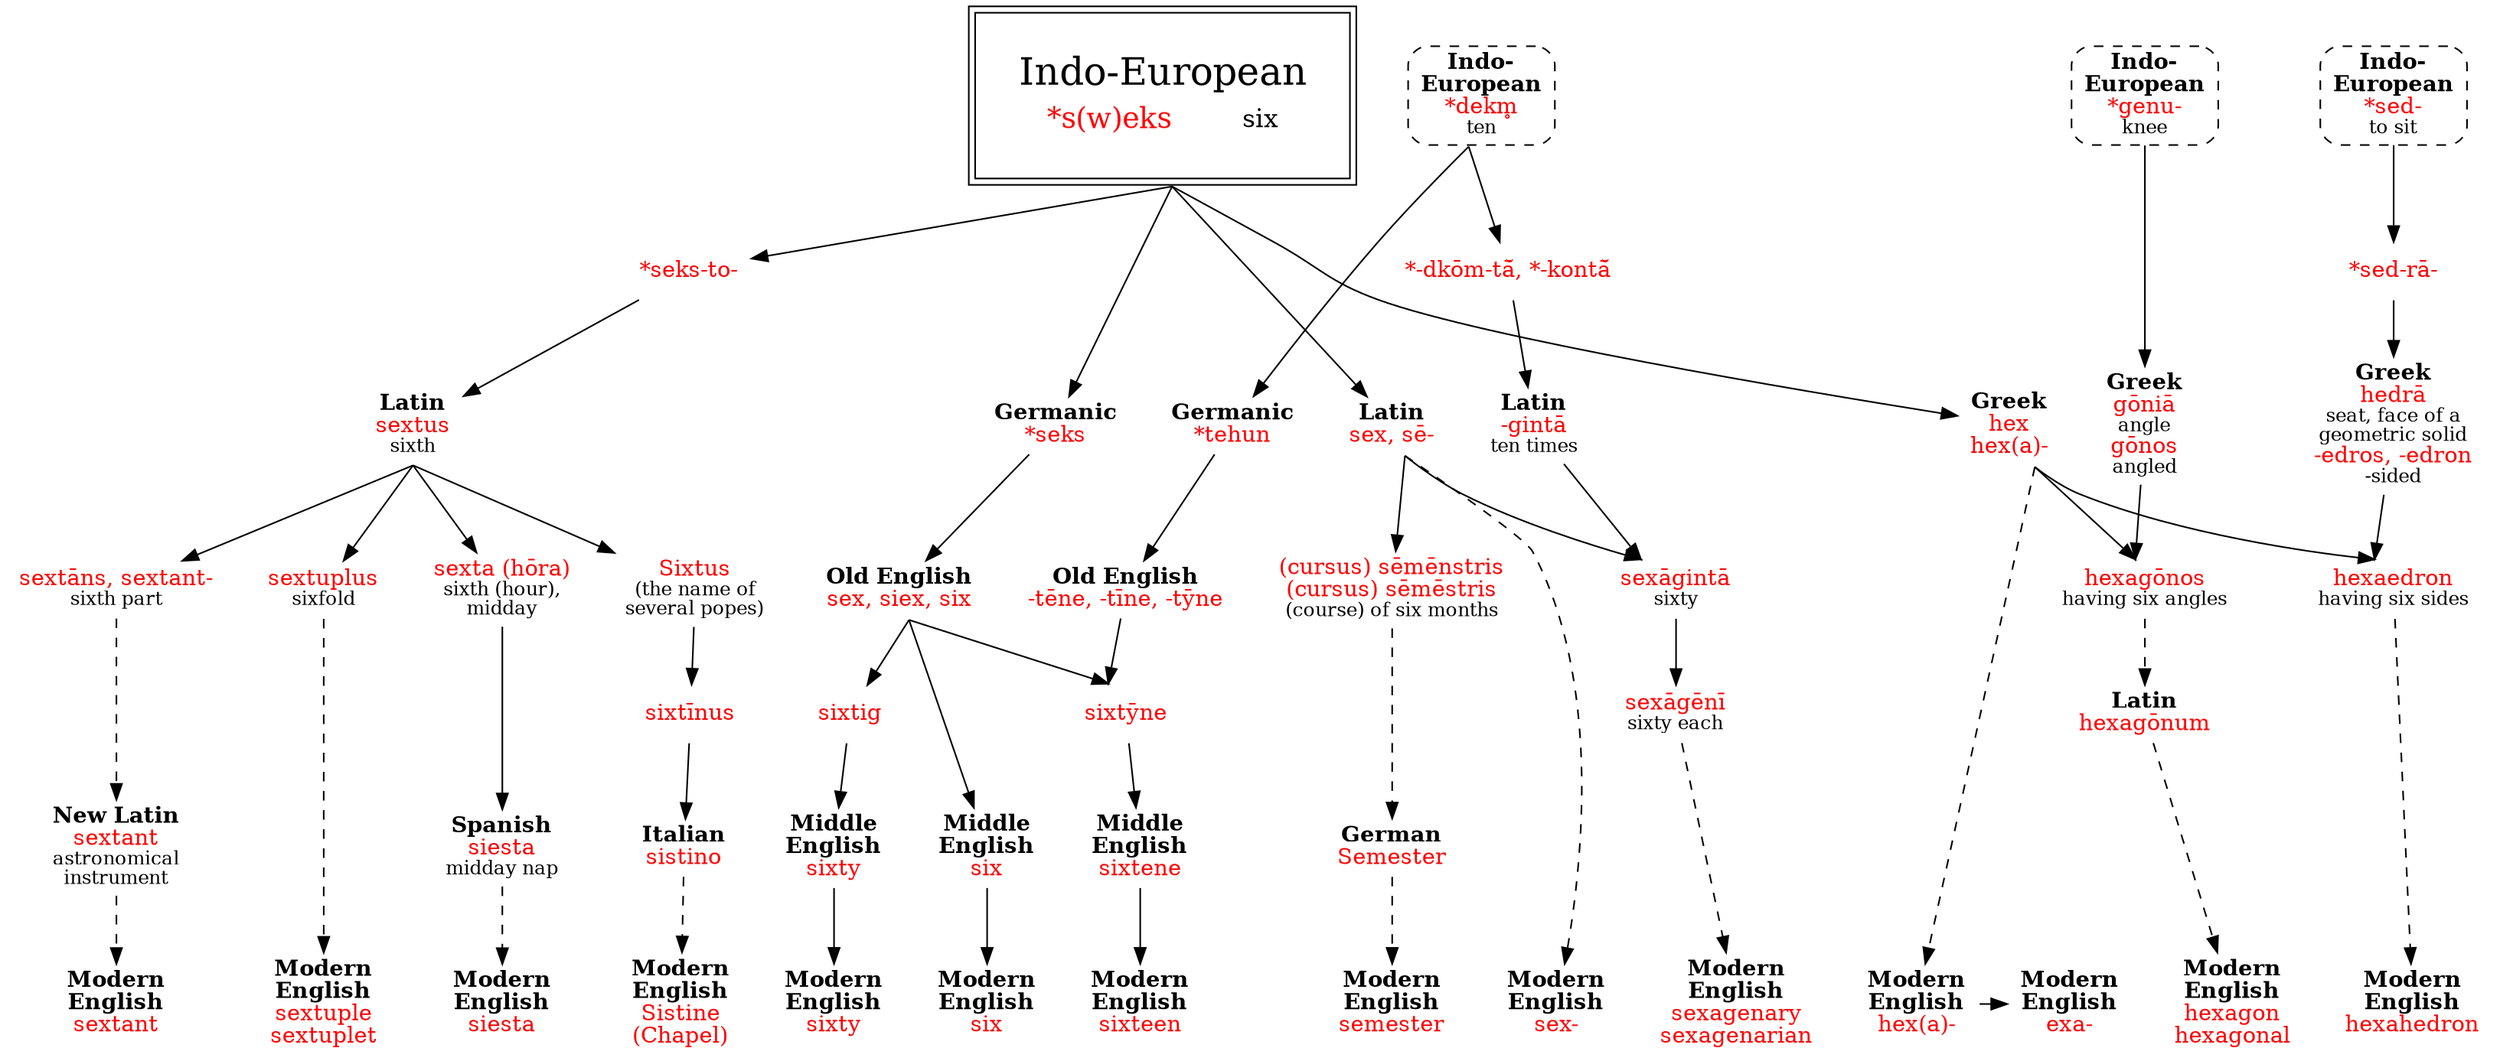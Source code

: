 strict digraph {
/* sources: AHD */
node [shape=none]
sweks [label=<<table border="0"><tr><td colspan="2"><font point-size="24">Indo-European</font></td></tr><tr><td><font point-size="18" color="red">*s(w)eks</font></td><td><font point-size="16">six</font></td></tr></table>> tooltip="Indo-European \"s(w)eks\" six" shape=rect peripheries=2 margin=.3]
sexto [label=<<font color="red">*seks-to-</font>>]
sweks -> sexto [sametail=1]

/* omitted: sextodecimo (printing), sext (eccl), senary, sexagesimal, sextile (astronomy), seicento (17th C, in art), hexapod, hexamerous, chemicals, hexameter, hexad */

/* dekm */
dekmIE [label=<<b>Indo-<br/>European</b><br/><font color="red">*dekm̥</font><br/><font point-size="12">ten</font>> shape=box style="dashed,rounded" URL="dekm-ten1.svg"]
tehunGm [label=<<b>Germanic</b><br/><font color="red">*tehun</font>>]
tyneOE [label=<<b>Old English</b><br/><font color="red">-tēne, -tīne, -tȳne</font>>]
dekmIE -> tehunGm [sametail=1]
tehunGm -> tyneOE
kontaIE [label=<<font color="red">*-dkōm-tā̆, *-kontā̆</font>>]
gintaL [label=<<b>Latin</b><br/><font color="red">-gintā</font><br/><font point-size="12">ten times</font>>]
dekmIE -> kontaIE [sametail=1]
kontaIE -> gintaL

/* English (< seks) */
seksGm [label=<<b>Germanic</b><br/><font color="red">*seks</font>>]
sixOE [label=<<b>Old English</b><br/><font color="red">sex, siex, six</font>>]
sixME [label=<<b>Middle<br/>English</b><br/><font color="red">six</font>>]
six [label=<<b>Modern<br/>English</b><br/><font color="red">six</font>>]
sweks -> seksGm [sametail=1]
seksGm -> sixOE
sixOE -> sixME [sametail=1]
sixME -> six
sixtigOE [label=<<font color="red">sixtig</font>>]
sixtyME [label=<<b>Middle<br/>English</b><br/><font color="red">sixty</font>>]
sixty [label=<<b>Modern<br/>English</b><br/><font color="red">sixty</font>>]
sixOE -> sixtigOE [sametail=1]
sixtigOE -> sixtyME -> sixty
sixtyneOE [label=<<font color="red">sixtȳne</font>>]
sixteneME [label=<<b>Middle<br/>English</b><br/><font color="red">sixtene</font>>]
sixteen [label=<<b>Modern<br/>English</b><br/><font color="red">sixteen</font>>]
sixOE -> sixtyneOE [sametail=1 samehead=1]
sixtyneOE -> sixteneME -> sixteen
tyneOE -> sixtyneOE [samehead=1]

/* Latin < sex */
sexL [label=<<b>Latin</b><br/><font color="red">sex, sē-</font>>]
sexE [label=<<b>Modern<br/>English</b><br/><font color="red">sex-</font>>]
sweks -> sexL [sametail=1]
sexL -> sexE [style=dashed sametail=1]
sexagintaL [label=<<font color="red">sexāgintā</font><br/><font point-size="12">sixty</font>>]
sexageniL [label=<<font color="red">sexāgēnī</font><br/><font point-size="12">sixty each</font>>]
sexagenary [label=<<b>Modern<br/>English</b><br/><font color="red">sexagenary<br/>sexagenarian</font>>]
sexL -> sexagintaL [sametail=1 samehead=1]
gintaL -> sexagintaL [samehead=1]
sexagintaL -> sexageniL
sexageniL -> sexagenary [style=dashed]
semestrisL [label=<<font color="red">(cursus) sēmēnstris<br/>(cursus) sēmēstris</font><br/><font point-size="12">(course) of six months</font>>]
semesterGer [label=<<b>German</b><br/><font color="red">Semester</font>>]
semester [label=<<b>Modern<br/>English</b><br/><font color="red">semester</font>>]
sexL -> semestrisL [sametail=1]
semestrisL -> semesterGer -> semester [style=dashed]

/* Latin < sexto */
sextusL [label=<<b>Latin</b><br/><font color="red">sextus</font><br/><font point-size="12">sixth</font>>]
sextansL [label=<<font color="red">sextāns, sextant-</font><br/><font point-size="12">sixth part</font>>]
sextantNL [label=<<b>New Latin</b><br/><font color="red">sextant</font><br/><font point-size="12">astronomical<br/>instrument</font>>]
sextant [label=<<b>Modern<br/>English</b><br/><font color="red">sextant</font>>] // picture, explanation?
sexto -> sextusL
sextusL -> sextansL [sametail=1]
sextansL -> sextantNL -> sextant [style=dashed]
sextuplusL [label=<<font color="red">sextuplus</font><br/><font point-size="12">sixfold</font>>]
sextuple [label=<<b>Modern<br/>English</b><br/><font color="red">sextuple<br/>sextuplet</font>>]
sextusL -> sextuplusL [sametail=1]
sextuplusL -> sextuple [style=dashed]
/* sextillion?, sestet/sextet? */
sextaL [label=<<font color="red">sexta (hōra)</font><br/><font point-size="12">sixth (hour),<br/>midday</font>>] // explanation
siestaS [label=<<b>Spanish</b><br/><font color="red">siesta</font><br/><font point-size="12">midday nap</font>>]
siesta [label=<<b>Modern<br/>English</b><br/><font color="red">siesta</font>>]
sextusL -> sextaL [sametail=1]
sextaL -> siestaS
siestaS -> siesta [style=dashed]
sixtusL [label=<<font color="red">Sixtus</font><br/><font point-size="12">(the name of<br/>several popes)</font>>] // Med.
sixtinusL [label=<<font color="red">sixtīnus</font>>] // NewL
sistinoI [label=<<b>Italian</b><br/><font color="red">sistino</font>>]
sistine [label=<<b>Modern<br/>English</b><br/><font color="red">Sistine<br/>(Chapel)</font>>]
sextusL -> sixtusL [sametail=1]
sixtusL -> sixtinusL -> sistinoI
sistinoI -> sistine [style=dashed]

/* Greek hex */
hexG [label=<<b>Greek</b><br/><font color="red">hex<br/>hex(a)-</font>>]
hexaE [label=<<b>Modern<br/>English</b><br/><font color="red">hex(a)-</font>>]
sweks -> hexG [sametail=1]
hexG -> hexaE [style=dashed sametail=1]
exaE [label=<<b>Modern<br/>English</b><br/><font color="red">exa-</font>>]
hexaE -> exaE
hexagonosG [label=<<font color="red">hexagōnos</font><br/><font point-size="12">having six angles</font>>]
hexagonumL [label=<<b>Latin</b><br/><font color="red">hexagōnum</font>>]
hexagon [label=<<b>Modern<br/>English</b><br/><font color="red">hexagon<br/>hexagonal</font>>]
hexG -> hexagonosG [sametail=1 samehead=1]
hexagonosG -> hexagonumL -> hexagon [style=dashed]
genuIE [label=<<b>Indo-<br/>European</b><br/><font color="red">*genu-</font><br/><font point-size="12">knee</font>> shape=box style="dashed,rounded" URL="genu-knee.svg"] 
goniaG [label=<<b>Greek</b><br/><font color="red">gōniā</font><br/><font point-size="12">angle</font><br/><font color="red">gōnos</font><br/><font point-size="12">angled</font>>]
genuIE -> goniaG
goniaG -> hexagonosG [samehead=1]
hexaedronG [label=<<font color="red">hexaedron</font><br/><font point-size="12">having six sides</font>>] // hexahedros, dict. form
hexahedron [label=<<b>Modern<br/>English</b><br/><font color="red">hexahedron</font>>]
hexG -> hexaedronG [sametail=1 samehead=1]
hexaedronG -> hexahedron [style=dashed]
sedIE [label=<<b>Indo-<br/>European</b><br/><font color="red">*sed-</font><br/><font point-size="12">to sit</font>> shape=box style="dashed,rounded" URL="sed-sit.svg"] // not made
sedraIE [label=<<font color="red">*sed-rā-</font>>]
hedraG [label=<<b>Greek</b><br/><font color="red">hedrā</font><br/><font point-size="12">seat, face of a<br/>geometric solid</font><br/><font color="red">-edros, -edron</font><br/><font point-size="12">-sided</font>>]
sedIE -> sedraIE -> hedraG
hedraG -> hexaedronG [samehead=1]

{ rank=same six sixty sixteen sexE sexagenary semester sextant sextuple siesta sistine hexaE exaE hexagon hexahedron }
{ rank=same sweks genuIE dekmIE sedIE }
{ rank=same seksGm tehunGm sexL sextusL gintaL hexG goniaG hedraG }
{ rank=same sixME sixtyME sixteneME semesterGer siestaS sistinoI }
sextusL -> { sextansL sextuplusL sextaL } [weight=2]
sexL -> semestrisL [weight=2]
sexagintaL -> sexageniL [weight=2]
hexagonosG -> hexagonumL [weight=2]
seksGm -> tehunGm -> sexL -> gintaL [style=invis]
}
